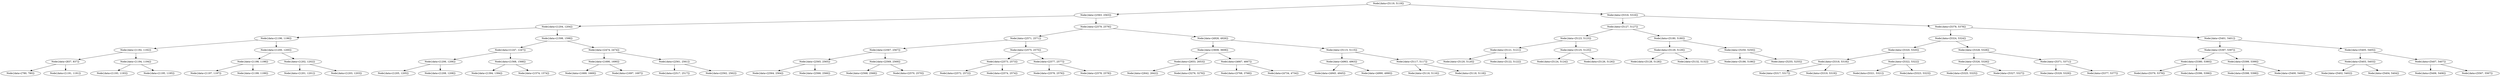 digraph G{
1132811894 [label="Node{data=[5119, 5119]}"]
1132811894 -> 2070536149
2070536149 [label="Node{data=[2563, 2563]}"]
2070536149 -> 117256401
117256401 [label="Node{data=[1204, 1204]}"]
117256401 -> 29155737
29155737 [label="Node{data=[1196, 1196]}"]
29155737 -> 1751327038
1751327038 [label="Node{data=[1192, 1192]}"]
1751327038 -> 1572981904
1572981904 [label="Node{data=[837, 837]}"]
1572981904 -> 852821057
852821057 [label="Node{data=[780, 780]}"]
1572981904 -> 1409522603
1409522603 [label="Node{data=[1191, 1191]}"]
1751327038 -> 622340804
622340804 [label="Node{data=[1194, 1194]}"]
622340804 -> 1995360187
1995360187 [label="Node{data=[1193, 1193]}"]
622340804 -> 1820537387
1820537387 [label="Node{data=[1195, 1195]}"]
29155737 -> 605369043
605369043 [label="Node{data=[1200, 1200]}"]
605369043 -> 1086284447
1086284447 [label="Node{data=[1198, 1198]}"]
1086284447 -> 1080862252
1080862252 [label="Node{data=[1197, 1197]}"]
1086284447 -> 898356832
898356832 [label="Node{data=[1199, 1199]}"]
605369043 -> 939911592
939911592 [label="Node{data=[1202, 1202]}"]
939911592 -> 51761069
51761069 [label="Node{data=[1201, 1201]}"]
939911592 -> 644699173
644699173 [label="Node{data=[1203, 1203]}"]
117256401 -> 1304346206
1304346206 [label="Node{data=[1598, 1598]}"]
1304346206 -> 1516324584
1516324584 [label="Node{data=[1247, 1247]}"]
1516324584 -> 2007270062
2007270062 [label="Node{data=[1206, 1206]}"]
2007270062 -> 992226307
992226307 [label="Node{data=[1205, 1205]}"]
2007270062 -> 55589239
55589239 [label="Node{data=[1208, 1208]}"]
1516324584 -> 1398176243
1398176243 [label="Node{data=[1568, 1568]}"]
1398176243 -> 3416261
3416261 [label="Node{data=[1394, 1394]}"]
1398176243 -> 451563764
451563764 [label="Node{data=[1574, 1574]}"]
1304346206 -> 410212703
410212703 [label="Node{data=[2474, 2474]}"]
410212703 -> 2022322755
2022322755 [label="Node{data=[1690, 1690]}"]
2022322755 -> 1494816671
1494816671 [label="Node{data=[1669, 1669]}"]
2022322755 -> 297566648
297566648 [label="Node{data=[1697, 1697]}"]
410212703 -> 319261553
319261553 [label="Node{data=[2561, 2561]}"]
319261553 -> 985049976
985049976 [label="Node{data=[2517, 2517]}"]
319261553 -> 729998942
729998942 [label="Node{data=[2562, 2562]}"]
2070536149 -> 1581646807
1581646807 [label="Node{data=[2579, 2579]}"]
1581646807 -> 1907705709
1907705709 [label="Node{data=[2571, 2571]}"]
1907705709 -> 2128072520
2128072520 [label="Node{data=[2567, 2567]}"]
2128072520 -> 1121679066
1121679066 [label="Node{data=[2565, 2565]}"]
1121679066 -> 745381357
745381357 [label="Node{data=[2564, 2564]}"]
1121679066 -> 2000169250
2000169250 [label="Node{data=[2566, 2566]}"]
2128072520 -> 936707330
936707330 [label="Node{data=[2569, 2569]}"]
936707330 -> 773965956
773965956 [label="Node{data=[2568, 2568]}"]
936707330 -> 1852025432
1852025432 [label="Node{data=[2570, 2570]}"]
1907705709 -> 1487204239
1487204239 [label="Node{data=[2575, 2575]}"]
1487204239 -> 1204165772
1204165772 [label="Node{data=[2573, 2573]}"]
1204165772 -> 1728289048
1728289048 [label="Node{data=[2572, 2572]}"]
1204165772 -> 339861194
339861194 [label="Node{data=[2574, 2574]}"]
1487204239 -> 1801880410
1801880410 [label="Node{data=[2577, 2577]}"]
1801880410 -> 473157830
473157830 [label="Node{data=[2576, 2576]}"]
1801880410 -> 1728266497
1728266497 [label="Node{data=[2578, 2578]}"]
1581646807 -> 2100192421
2100192421 [label="Node{data=[4926, 4926]}"]
2100192421 -> 571294729
571294729 [label="Node{data=[3608, 3608]}"]
571294729 -> 540677486
540677486 [label="Node{data=[2653, 2653]}"]
540677486 -> 1573667617
1573667617 [label="Node{data=[2642, 2642]}"]
540677486 -> 1405685617
1405685617 [label="Node{data=[3276, 3276]}"]
571294729 -> 464266253
464266253 [label="Node{data=[4667, 4667]}"]
464266253 -> 1800262515
1800262515 [label="Node{data=[3768, 3768]}"]
464266253 -> 1420247152
1420247152 [label="Node{data=[4734, 4734]}"]
2100192421 -> 1326350098
1326350098 [label="Node{data=[5115, 5115]}"]
1326350098 -> 905492146
905492146 [label="Node{data=[4963, 4963]}"]
905492146 -> 808135989
808135989 [label="Node{data=[4945, 4945]}"]
905492146 -> 1591824256
1591824256 [label="Node{data=[4990, 4990]}"]
1326350098 -> 1647009185
1647009185 [label="Node{data=[5117, 5117]}"]
1647009185 -> 311835248
311835248 [label="Node{data=[5116, 5116]}"]
1647009185 -> 2076045202
2076045202 [label="Node{data=[5118, 5118]}"]
1132811894 -> 796140074
796140074 [label="Node{data=[5316, 5316]}"]
796140074 -> 394961968
394961968 [label="Node{data=[5127, 5127]}"]
394961968 -> 887900427
887900427 [label="Node{data=[5123, 5123]}"]
887900427 -> 540664187
540664187 [label="Node{data=[5121, 5121]}"]
540664187 -> 777183780
777183780 [label="Node{data=[5120, 5120]}"]
540664187 -> 1815836922
1815836922 [label="Node{data=[5122, 5122]}"]
887900427 -> 977911911
977911911 [label="Node{data=[5125, 5125]}"]
977911911 -> 1427430508
1427430508 [label="Node{data=[5124, 5124]}"]
977911911 -> 1819166504
1819166504 [label="Node{data=[5126, 5126]}"]
394961968 -> 1529155319
1529155319 [label="Node{data=[5180, 5180]}"]
1529155319 -> 798734092
798734092 [label="Node{data=[5129, 5129]}"]
798734092 -> 1545595183
1545595183 [label="Node{data=[5128, 5128]}"]
798734092 -> 1121362563
1121362563 [label="Node{data=[5132, 5132]}"]
1529155319 -> 838291096
838291096 [label="Node{data=[5250, 5250]}"]
838291096 -> 1135000701
1135000701 [label="Node{data=[5186, 5186]}"]
838291096 -> 1624470455
1624470455 [label="Node{data=[5255, 5255]}"]
796140074 -> 400951188
400951188 [label="Node{data=[5378, 5378]}"]
400951188 -> 485365886
485365886 [label="Node{data=[5324, 5324]}"]
485365886 -> 1792871114
1792871114 [label="Node{data=[5320, 5320]}"]
1792871114 -> 292061933
292061933 [label="Node{data=[5318, 5318]}"]
292061933 -> 907406835
907406835 [label="Node{data=[5317, 5317]}"]
292061933 -> 1515466407
1515466407 [label="Node{data=[5319, 5319]}"]
1792871114 -> 1482552445
1482552445 [label="Node{data=[5322, 5322]}"]
1482552445 -> 234322545
234322545 [label="Node{data=[5321, 5321]}"]
1482552445 -> 336884809
336884809 [label="Node{data=[5323, 5323]}"]
485365886 -> 1875792250
1875792250 [label="Node{data=[5328, 5328]}"]
1875792250 -> 1476902626
1476902626 [label="Node{data=[5326, 5326]}"]
1476902626 -> 1855284065
1855284065 [label="Node{data=[5325, 5325]}"]
1476902626 -> 1494545606
1494545606 [label="Node{data=[5327, 5327]}"]
1875792250 -> 1145842463
1145842463 [label="Node{data=[5371, 5371]}"]
1145842463 -> 567897562
567897562 [label="Node{data=[5329, 5329]}"]
1145842463 -> 1678941419
1678941419 [label="Node{data=[5377, 5377]}"]
400951188 -> 450819691
450819691 [label="Node{data=[5401, 5401]}"]
450819691 -> 1064248060
1064248060 [label="Node{data=[5397, 5397]}"]
1064248060 -> 1437740918
1437740918 [label="Node{data=[5380, 5380]}"]
1437740918 -> 624366831
624366831 [label="Node{data=[5379, 5379]}"]
1437740918 -> 1211618188
1211618188 [label="Node{data=[5396, 5396]}"]
1064248060 -> 235495604
235495604 [label="Node{data=[5399, 5399]}"]
235495604 -> 1241790364
1241790364 [label="Node{data=[5398, 5398]}"]
235495604 -> 1460261471
1460261471 [label="Node{data=[5400, 5400]}"]
450819691 -> 559202433
559202433 [label="Node{data=[5405, 5405]}"]
559202433 -> 1679628511
1679628511 [label="Node{data=[5403, 5403]}"]
1679628511 -> 256797463
256797463 [label="Node{data=[5402, 5402]}"]
1679628511 -> 382524299
382524299 [label="Node{data=[5404, 5404]}"]
559202433 -> 295387419
295387419 [label="Node{data=[5407, 5407]}"]
295387419 -> 491550743
491550743 [label="Node{data=[5406, 5406]}"]
295387419 -> 1629929082
1629929082 [label="Node{data=[5567, 5567]}"]
}